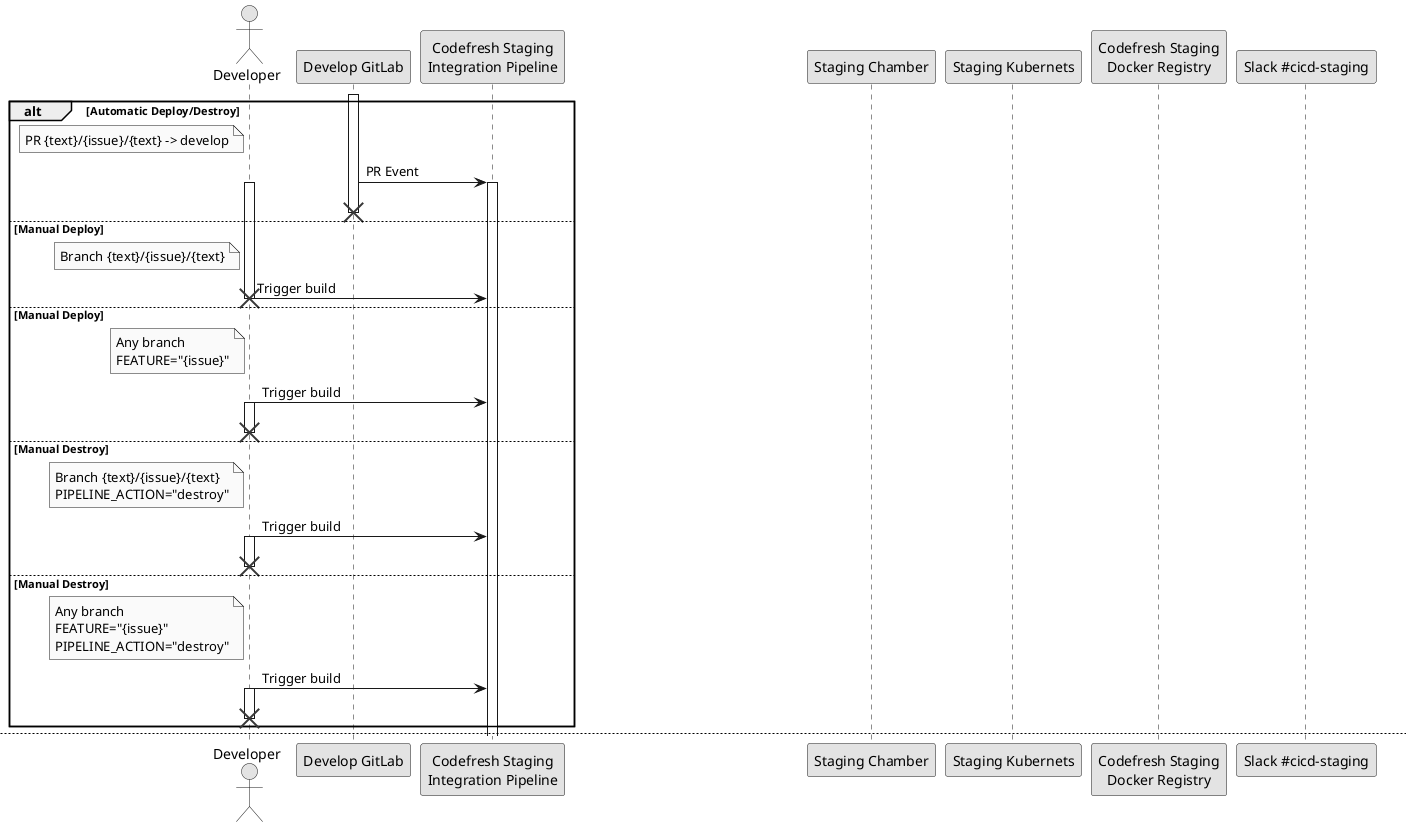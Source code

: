 @startuml
skinparam monochrome true

actor User as "Developer"
participant GD as "Develop GitLab"
participant CSI as "Codefresh Staging\nIntegration Pipeline"
participant SC as "Staging Chamber"
participant SK8S as "Staging Kubernets"
participant CSDR as "Codefresh Staging\nDocker Registry"
participant SSCICD as "Slack #cicd-staging"



alt Automatic Deploy/Destroy

  note left of User : PR {text}/{issue}/{text} -> develop
  activate GD
  GD -> CSI : PR Event
  activate CSI
  destroy GD

else Manual Deploy

  note left of User : Branch {text}/{issue}/{text}
  activate User
  User -> CSI : Trigger build
  destroy User

else Manual Deploy

  note left of User : Any branch\nFEATURE="{issue}"
  User -> CSI : Trigger build
  activate User
  destroy User

else Manual Destroy

  note left of User : Branch {text}/{issue}/{text}\nPIPELINE_ACTION="destroy"
  User -> CSI : Trigger build
  activate User
  destroy User

else Manual Destroy

  note left of User : Any branch\nFEATURE="{issue}"\nPIPELINE_ACTION="destroy"
  User -> CSI : Trigger build
  activate User
  destroy User
end

newpage

CSI -> GD : Pull source code
activate GD
GD -> CSI : Source code
destroy GD


note right of CSI : From ./codefresh/staging.yml


group Analysis metadata and export env vars

  note over CSI : make app/export
  note right of CSI : PROJECT=???\nAPP_NAME=???\nCHART_NAME=???\nIMAGE_NAME=???

  note over CSI : make git/export
  note right of CSI : GIT_COMMIT_SHORT=???

  note over CSI : make semver/export
  note right of CSI : SEMVERSION_COMMIT_SHORT="0.0.0-sha.${GIT_COMMIT_SHORT}"

  alt Automatic Deploy

    note left of CSI : IF CF_PULL_REQUEST_ACTION IN ("open", "reopen", "update")
    note over CSI : make codefresh/pipeline/export
    note right of CSI : FEATURE={issue}\nNAMESPACE="${PROJECT}-${FEATURE}"\nRELEASE_NAME="${NAMESPACE}-${APP_NAME}"\nAPP_HOST="${APP_NAME}.${NAMESPACE}.${BASE_HOST}"\n\nPIPELINE_ACTION="deploy"

  else Automatic Destroy

    note left of CSI : IF CF_PULL_REQUEST_ACTION IN ("merge", "close")
    note over CSI : make codefresh/pipeline/export
    note right of CSI : FEATURE={issue}\nNAMESPACE="${PROJECT}-${FEATURE}"\nRELEASE_NAME="${NAMESPACE}-${APP_NAME}"\nAPP_HOST="${APP_NAME}.${NAMESPACE}.${BASE_HOST}"\n\nPIPELINE_ACTION="destroy"

  else Manual Deploy

    note left of CSI : IF CF_BUILD_TRIGGER == "build"
    note over CSI : make codefresh/pipeline/export
    note right of CSI : FEATURE={issue}\nNAMESPACE="${PROJECT}-${FEATURE}"\nRELEASE_NAME="${NAMESPACE}-${APP_NAME}"\nAPP_HOST="${APP_NAME}.${NAMESPACE}.${BASE_HOST}"\n\nPIPELINE_ACTION="deploy"

  else Manual Destroy

    note left of CSI : IF CF_BUILD_TRIGGER == "build" AND PIPELINE_ACTION="destroy"
	  note over CSI : make codefresh/pipeline/export
	  note right of CSI : FEATURE={issue}\nNAMESPACE="${PROJECT}-${FEATURE}"\nRELEASE_NAME="${NAMESPACE}-${APP_NAME}"\nAPP_HOST="${APP_NAME}.${NAMESPACE}.${BASE_HOST}"\n\nPIPELINE_ACTION="destroy"

  end
end

newpage

alt Deploy
  note left of CSI : IF PIPELINE_ACTION="deploy"

  note over CSI : Build Image
  note over CSI : Build Test Image
  note over CSI : Run Tests

  group Publish Image
    CSI -> CSDR : Push Image
    activate CSDR
    CSDR -> CSI : Ok
    destroy CSDR
  end

  group Deploy Backing Services
    CSI -> SC : Fetch secrets "kops","app","integration","${NAMESPACE}"
    activate SC
    SC -> CSI : Secrets
    destroy SC

    CSI -> SK8S : Deploy backing services to ${NAMESPACE}
    activate SK8S
    SK8S -> CSI : Done
    destroy SK8S
  end

  group Deploy Application
    CSI -> SC : Fetch secrets "kops","app","integration","${NAMESPACE}"
    activate SC
    SC -> CSI : Secrets
    destroy SC

    CSI -> SK8S : Deploy application to ${NAMESPACE}
    activate SK8S
    SK8S -> CSDR : Pull Image
    activate CSDR
    CSDR -> SK8S : Image
    destroy CSDR
    SK8S -> CSI : Done
    destroy SK8S
  end

  group Notify Slack
    CSI -> SSCICD : Deployed succesfully
    activate SSCICD
    SSCICD -> CSI : OK
    destroy SSCICD
  end
else Destroy

  note left of CSI : IF PIPELINE_ACTION="destroy"

	group Destroy environment
	  CSI -> SC : Fetch secrets "kops","app","integration","${NAMESPACE}"
	  activate SC
	  SC -> CSI : Secrets
	  destroy SC

	  CSI -> SK8S : Delete all release in ${NAMESPACE}
	  activate SK8S
	  SK8S -> CSI : Done
	  destroy SK8S

	  CSI -> SK8S : Delete ${NAMESPACE}
	  activate SK8S
	  SK8S -> CSI : Done
	  destroy SK8S
	end

	group Notify Slack
	  CSI -> SSCICD : Destroyed succesfully
	  activate SSCICD
	  SSCICD -> CSI : OK
	  destroy SSCICD
	end
end

destroy CSI

@enduml
